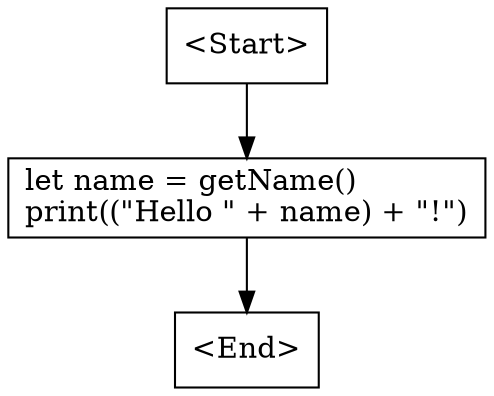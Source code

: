 digraph G {
    N0 [label = "<Start>", shape = box]
    N1 [label = "let name = getName()\lprint((\"Hello \" + name) + \"!\")", shape = box]
    N2 [label = "<End>", shape = box]
    N0 -> N1 [label = ""]
    N1 -> N2 [label = ""]
}
